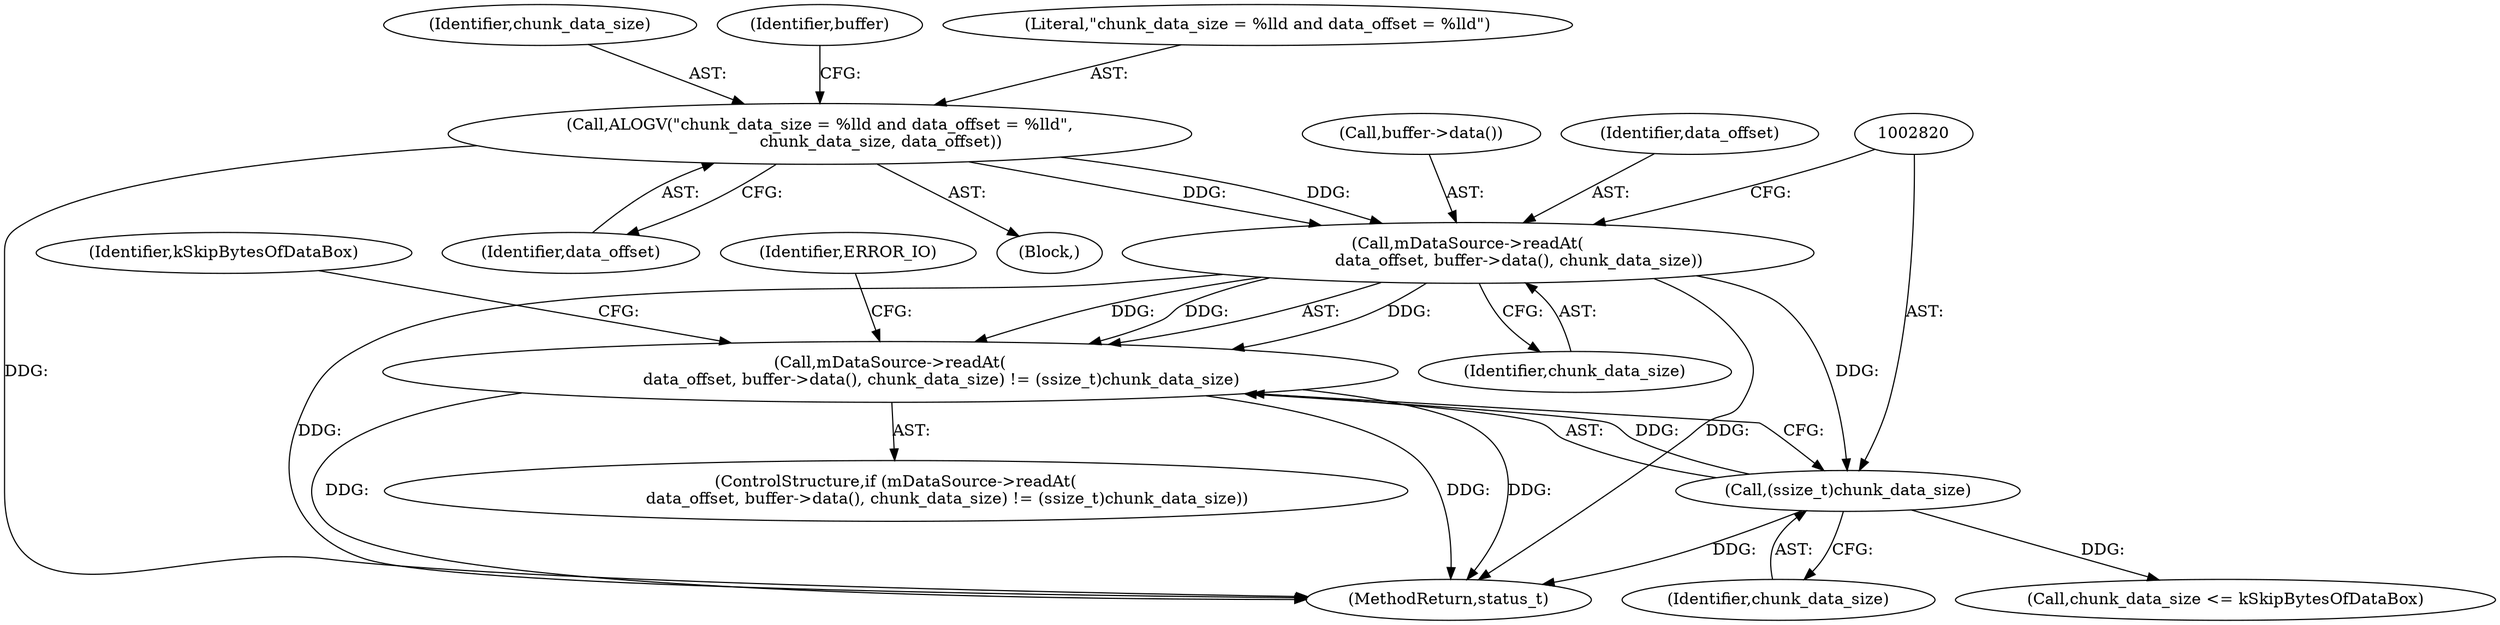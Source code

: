 digraph "0_Android_463a6f807e187828442949d1924e143cf07778c6@API" {
"1002814" [label="(Call,mDataSource->readAt(\n                    data_offset, buffer->data(), chunk_data_size) != (ssize_t)chunk_data_size)"];
"1002815" [label="(Call,mDataSource->readAt(\n                    data_offset, buffer->data(), chunk_data_size))"];
"1002804" [label="(Call,ALOGV(\"chunk_data_size = %lld and data_offset = %lld\",\n                        chunk_data_size, data_offset))"];
"1002819" [label="(Call,(ssize_t)chunk_data_size)"];
"1002804" [label="(Call,ALOGV(\"chunk_data_size = %lld and data_offset = %lld\",\n                        chunk_data_size, data_offset))"];
"1002830" [label="(Call,chunk_data_size <= kSkipBytesOfDataBox)"];
"1002816" [label="(Identifier,data_offset)"];
"1002813" [label="(ControlStructure,if (mDataSource->readAt(\n                    data_offset, buffer->data(), chunk_data_size) != (ssize_t)chunk_data_size))"];
"1002806" [label="(Identifier,chunk_data_size)"];
"1002817" [label="(Call,buffer->data())"];
"1002819" [label="(Call,(ssize_t)chunk_data_size)"];
"1002807" [label="(Identifier,data_offset)"];
"1002810" [label="(Identifier,buffer)"];
"1002821" [label="(Identifier,chunk_data_size)"];
"1002818" [label="(Identifier,chunk_data_size)"];
"1002827" [label="(Identifier,kSkipBytesOfDataBox)"];
"1002815" [label="(Call,mDataSource->readAt(\n                    data_offset, buffer->data(), chunk_data_size))"];
"1002805" [label="(Literal,\"chunk_data_size = %lld and data_offset = %lld\")"];
"1002814" [label="(Call,mDataSource->readAt(\n                    data_offset, buffer->data(), chunk_data_size) != (ssize_t)chunk_data_size)"];
"1002824" [label="(Identifier,ERROR_IO)"];
"1002803" [label="(Block,)"];
"1002911" [label="(MethodReturn,status_t)"];
"1002814" -> "1002813"  [label="AST: "];
"1002814" -> "1002819"  [label="CFG: "];
"1002815" -> "1002814"  [label="AST: "];
"1002819" -> "1002814"  [label="AST: "];
"1002824" -> "1002814"  [label="CFG: "];
"1002827" -> "1002814"  [label="CFG: "];
"1002814" -> "1002911"  [label="DDG: "];
"1002814" -> "1002911"  [label="DDG: "];
"1002814" -> "1002911"  [label="DDG: "];
"1002815" -> "1002814"  [label="DDG: "];
"1002815" -> "1002814"  [label="DDG: "];
"1002815" -> "1002814"  [label="DDG: "];
"1002819" -> "1002814"  [label="DDG: "];
"1002815" -> "1002818"  [label="CFG: "];
"1002816" -> "1002815"  [label="AST: "];
"1002817" -> "1002815"  [label="AST: "];
"1002818" -> "1002815"  [label="AST: "];
"1002820" -> "1002815"  [label="CFG: "];
"1002815" -> "1002911"  [label="DDG: "];
"1002815" -> "1002911"  [label="DDG: "];
"1002804" -> "1002815"  [label="DDG: "];
"1002804" -> "1002815"  [label="DDG: "];
"1002815" -> "1002819"  [label="DDG: "];
"1002804" -> "1002803"  [label="AST: "];
"1002804" -> "1002807"  [label="CFG: "];
"1002805" -> "1002804"  [label="AST: "];
"1002806" -> "1002804"  [label="AST: "];
"1002807" -> "1002804"  [label="AST: "];
"1002810" -> "1002804"  [label="CFG: "];
"1002804" -> "1002911"  [label="DDG: "];
"1002819" -> "1002821"  [label="CFG: "];
"1002820" -> "1002819"  [label="AST: "];
"1002821" -> "1002819"  [label="AST: "];
"1002819" -> "1002911"  [label="DDG: "];
"1002819" -> "1002830"  [label="DDG: "];
}
